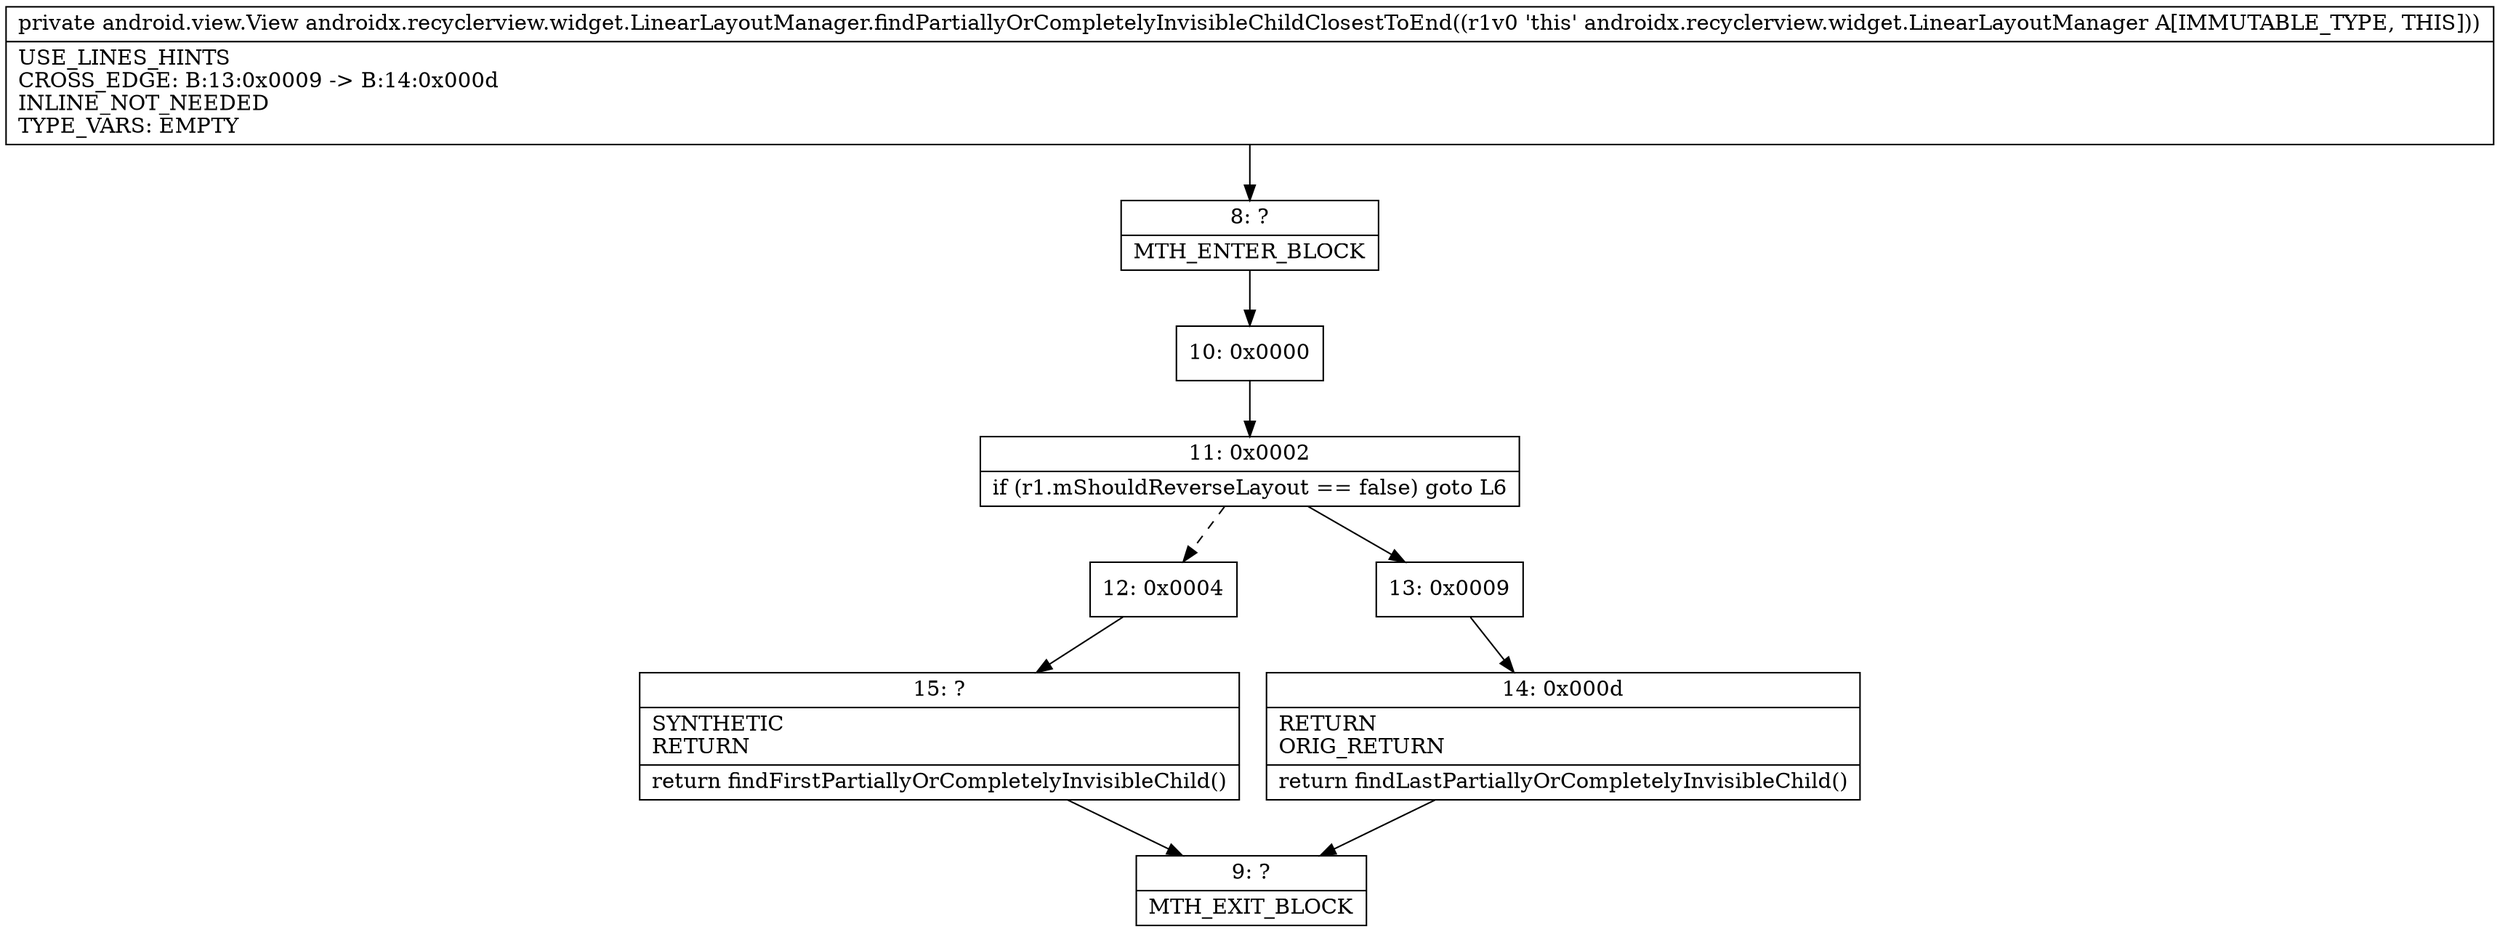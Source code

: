 digraph "CFG forandroidx.recyclerview.widget.LinearLayoutManager.findPartiallyOrCompletelyInvisibleChildClosestToEnd()Landroid\/view\/View;" {
Node_8 [shape=record,label="{8\:\ ?|MTH_ENTER_BLOCK\l}"];
Node_10 [shape=record,label="{10\:\ 0x0000}"];
Node_11 [shape=record,label="{11\:\ 0x0002|if (r1.mShouldReverseLayout == false) goto L6\l}"];
Node_12 [shape=record,label="{12\:\ 0x0004}"];
Node_15 [shape=record,label="{15\:\ ?|SYNTHETIC\lRETURN\l|return findFirstPartiallyOrCompletelyInvisibleChild()\l}"];
Node_9 [shape=record,label="{9\:\ ?|MTH_EXIT_BLOCK\l}"];
Node_13 [shape=record,label="{13\:\ 0x0009}"];
Node_14 [shape=record,label="{14\:\ 0x000d|RETURN\lORIG_RETURN\l|return findLastPartiallyOrCompletelyInvisibleChild()\l}"];
MethodNode[shape=record,label="{private android.view.View androidx.recyclerview.widget.LinearLayoutManager.findPartiallyOrCompletelyInvisibleChildClosestToEnd((r1v0 'this' androidx.recyclerview.widget.LinearLayoutManager A[IMMUTABLE_TYPE, THIS]))  | USE_LINES_HINTS\lCROSS_EDGE: B:13:0x0009 \-\> B:14:0x000d\lINLINE_NOT_NEEDED\lTYPE_VARS: EMPTY\l}"];
MethodNode -> Node_8;Node_8 -> Node_10;
Node_10 -> Node_11;
Node_11 -> Node_12[style=dashed];
Node_11 -> Node_13;
Node_12 -> Node_15;
Node_15 -> Node_9;
Node_13 -> Node_14;
Node_14 -> Node_9;
}

